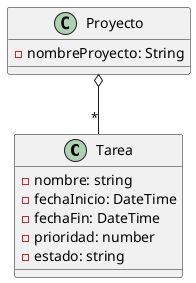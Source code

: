 @startuml
'https://plantuml.com/class-diagram

'abstract class AbstractList
'abstract AbstractCollection
'interface List
'interface Collection
'
'List <|-- AbstractList
'Collection <|-- AbstractCollection
'
'Collection <|- List
'AbstractCollection <|- AbstractList
'AbstractList <|-- ArrayList
'
'class ArrayList {
'Object[] elementData
'size()
'}
'
'enum TimeUnit {
'DAYS
'HOURS
'MINUTES
'}
class Tarea{
    -nombre: string
    -fechaInicio: DateTime
    -fechaFin: DateTime
    -prioridad: number
    -estado: string
}
class Proyecto{
    -nombreProyecto: String
}

Proyecto o-- "*" Tarea

@enduml